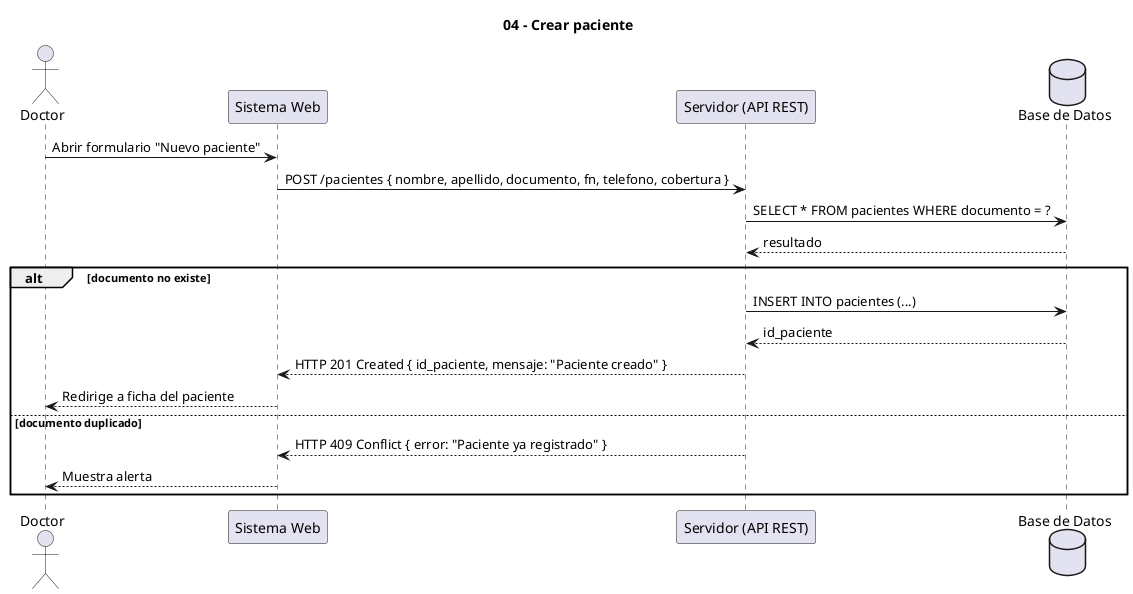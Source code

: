 @startuml
' Diagrama 04 - Crear paciente
title 04 - Crear paciente
actor Doctor
participant "Sistema Web" as Web
participant "Servidor (API REST)" as Server
database "Base de Datos" as DB

Doctor -> Web : Abrir formulario "Nuevo paciente"
Web -> Server : POST /pacientes { nombre, apellido, documento, fn, telefono, cobertura }
Server -> DB : SELECT * FROM pacientes WHERE documento = ?
DB --> Server : resultado
alt documento no existe
  Server -> DB : INSERT INTO pacientes (...)
  DB --> Server : id_paciente
  Server --> Web : HTTP 201 Created { id_paciente, mensaje: "Paciente creado" }
  Web --> Doctor : Redirige a ficha del paciente
else documento duplicado
  Server --> Web : HTTP 409 Conflict { error: "Paciente ya registrado" }
  Web --> Doctor : Muestra alerta
end
@enduml
